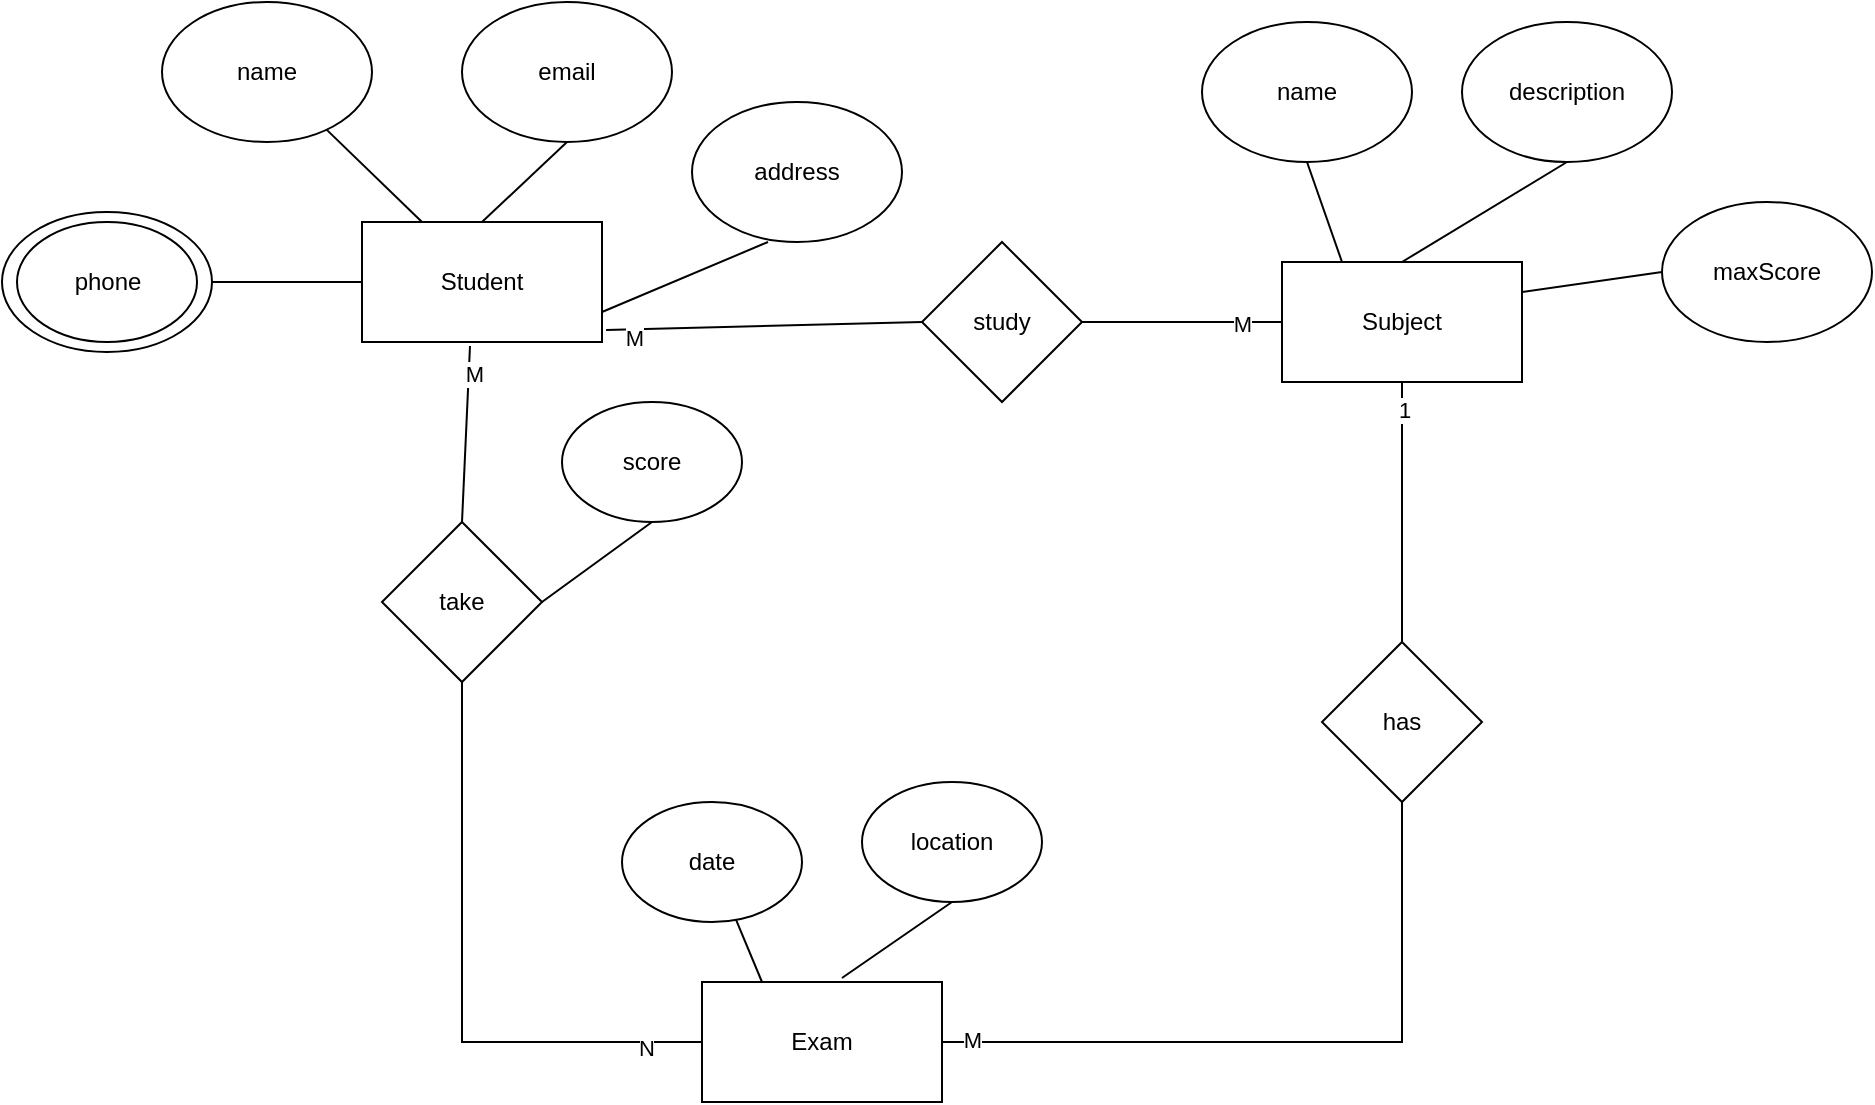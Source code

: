<mxfile version="28.2.5">
  <diagram name="Page-1" id="G6acMaaUmK4lrTPEUMow">
    <mxGraphModel dx="1722" dy="482" grid="1" gridSize="10" guides="1" tooltips="1" connect="1" arrows="1" fold="1" page="1" pageScale="1" pageWidth="850" pageHeight="1100" math="0" shadow="0">
      <root>
        <mxCell id="0" />
        <mxCell id="1" parent="0" />
        <mxCell id="JIsgXnV6Kc3v9w4ig88R-1" value="Student" style="rounded=0;whiteSpace=wrap;html=1;" vertex="1" parent="1">
          <mxGeometry x="40" y="160" width="120" height="60" as="geometry" />
        </mxCell>
        <mxCell id="JIsgXnV6Kc3v9w4ig88R-2" value="Subject" style="rounded=0;whiteSpace=wrap;html=1;" vertex="1" parent="1">
          <mxGeometry x="500" y="180" width="120" height="60" as="geometry" />
        </mxCell>
        <mxCell id="JIsgXnV6Kc3v9w4ig88R-3" value="Exam" style="rounded=0;whiteSpace=wrap;html=1;" vertex="1" parent="1">
          <mxGeometry x="210" y="540" width="120" height="60" as="geometry" />
        </mxCell>
        <mxCell id="JIsgXnV6Kc3v9w4ig88R-4" value="name" style="ellipse;whiteSpace=wrap;html=1;" vertex="1" parent="1">
          <mxGeometry x="-60" y="50" width="105" height="70" as="geometry" />
        </mxCell>
        <mxCell id="JIsgXnV6Kc3v9w4ig88R-5" value="email" style="ellipse;whiteSpace=wrap;html=1;" vertex="1" parent="1">
          <mxGeometry x="90" y="50" width="105" height="70" as="geometry" />
        </mxCell>
        <mxCell id="JIsgXnV6Kc3v9w4ig88R-6" value="" style="ellipse;whiteSpace=wrap;html=1;" vertex="1" parent="1">
          <mxGeometry x="-140" y="155" width="105" height="70" as="geometry" />
        </mxCell>
        <mxCell id="JIsgXnV6Kc3v9w4ig88R-7" value="phone" style="ellipse;whiteSpace=wrap;html=1;" vertex="1" parent="1">
          <mxGeometry x="-132.5" y="160" width="90" height="60" as="geometry" />
        </mxCell>
        <mxCell id="JIsgXnV6Kc3v9w4ig88R-8" value="" style="endArrow=none;html=1;rounded=0;exitX=0.25;exitY=0;exitDx=0;exitDy=0;" edge="1" parent="1" source="JIsgXnV6Kc3v9w4ig88R-1" target="JIsgXnV6Kc3v9w4ig88R-4">
          <mxGeometry width="50" height="50" relative="1" as="geometry">
            <mxPoint x="80" y="280" as="sourcePoint" />
            <mxPoint x="130" y="230" as="targetPoint" />
          </mxGeometry>
        </mxCell>
        <mxCell id="JIsgXnV6Kc3v9w4ig88R-9" value="" style="endArrow=none;html=1;rounded=0;entryX=0.5;entryY=1;entryDx=0;entryDy=0;exitX=0.5;exitY=0;exitDx=0;exitDy=0;" edge="1" parent="1" source="JIsgXnV6Kc3v9w4ig88R-1" target="JIsgXnV6Kc3v9w4ig88R-5">
          <mxGeometry width="50" height="50" relative="1" as="geometry">
            <mxPoint x="80" y="280" as="sourcePoint" />
            <mxPoint x="130" y="230" as="targetPoint" />
          </mxGeometry>
        </mxCell>
        <mxCell id="JIsgXnV6Kc3v9w4ig88R-10" value="" style="endArrow=none;html=1;rounded=0;entryX=1;entryY=0.5;entryDx=0;entryDy=0;exitX=0;exitY=0.5;exitDx=0;exitDy=0;" edge="1" parent="1" source="JIsgXnV6Kc3v9w4ig88R-1" target="JIsgXnV6Kc3v9w4ig88R-6">
          <mxGeometry width="50" height="50" relative="1" as="geometry">
            <mxPoint x="80" y="280" as="sourcePoint" />
            <mxPoint x="130" y="230" as="targetPoint" />
          </mxGeometry>
        </mxCell>
        <mxCell id="JIsgXnV6Kc3v9w4ig88R-11" value="name" style="ellipse;whiteSpace=wrap;html=1;" vertex="1" parent="1">
          <mxGeometry x="460" y="60" width="105" height="70" as="geometry" />
        </mxCell>
        <mxCell id="JIsgXnV6Kc3v9w4ig88R-12" value="" style="endArrow=none;html=1;rounded=0;entryX=0.5;entryY=1;entryDx=0;entryDy=0;exitX=0.25;exitY=0;exitDx=0;exitDy=0;" edge="1" parent="1" source="JIsgXnV6Kc3v9w4ig88R-2" target="JIsgXnV6Kc3v9w4ig88R-11">
          <mxGeometry width="50" height="50" relative="1" as="geometry">
            <mxPoint x="310" y="300" as="sourcePoint" />
            <mxPoint x="360" y="250" as="targetPoint" />
          </mxGeometry>
        </mxCell>
        <mxCell id="JIsgXnV6Kc3v9w4ig88R-13" value="date" style="ellipse;whiteSpace=wrap;html=1;" vertex="1" parent="1">
          <mxGeometry x="170" y="450" width="90" height="60" as="geometry" />
        </mxCell>
        <mxCell id="JIsgXnV6Kc3v9w4ig88R-14" value="score" style="ellipse;whiteSpace=wrap;html=1;" vertex="1" parent="1">
          <mxGeometry x="140" y="250" width="90" height="60" as="geometry" />
        </mxCell>
        <mxCell id="JIsgXnV6Kc3v9w4ig88R-15" value="" style="endArrow=none;html=1;rounded=0;exitX=0.25;exitY=0;exitDx=0;exitDy=0;" edge="1" parent="1" source="JIsgXnV6Kc3v9w4ig88R-3" target="JIsgXnV6Kc3v9w4ig88R-13">
          <mxGeometry width="50" height="50" relative="1" as="geometry">
            <mxPoint x="190" y="480" as="sourcePoint" />
            <mxPoint x="240" y="500" as="targetPoint" />
          </mxGeometry>
        </mxCell>
        <mxCell id="JIsgXnV6Kc3v9w4ig88R-16" value="" style="endArrow=none;html=1;rounded=0;entryX=0.5;entryY=1;entryDx=0;entryDy=0;exitX=1;exitY=0.5;exitDx=0;exitDy=0;" edge="1" parent="1" source="JIsgXnV6Kc3v9w4ig88R-28" target="JIsgXnV6Kc3v9w4ig88R-14">
          <mxGeometry width="50" height="50" relative="1" as="geometry">
            <mxPoint x="190" y="480" as="sourcePoint" />
            <mxPoint x="240" y="430" as="targetPoint" />
          </mxGeometry>
        </mxCell>
        <mxCell id="JIsgXnV6Kc3v9w4ig88R-17" value="study" style="rhombus;whiteSpace=wrap;html=1;" vertex="1" parent="1">
          <mxGeometry x="320" y="170" width="80" height="80" as="geometry" />
        </mxCell>
        <mxCell id="JIsgXnV6Kc3v9w4ig88R-18" value="description" style="ellipse;whiteSpace=wrap;html=1;" vertex="1" parent="1">
          <mxGeometry x="590" y="60" width="105" height="70" as="geometry" />
        </mxCell>
        <mxCell id="JIsgXnV6Kc3v9w4ig88R-19" value="" style="endArrow=none;html=1;rounded=0;entryX=0.5;entryY=1;entryDx=0;entryDy=0;exitX=0.5;exitY=0;exitDx=0;exitDy=0;" edge="1" parent="1" source="JIsgXnV6Kc3v9w4ig88R-2" target="JIsgXnV6Kc3v9w4ig88R-18">
          <mxGeometry width="50" height="50" relative="1" as="geometry">
            <mxPoint x="230" y="280" as="sourcePoint" />
            <mxPoint x="280" y="230" as="targetPoint" />
          </mxGeometry>
        </mxCell>
        <mxCell id="JIsgXnV6Kc3v9w4ig88R-20" value="address" style="ellipse;whiteSpace=wrap;html=1;" vertex="1" parent="1">
          <mxGeometry x="205" y="100" width="105" height="70" as="geometry" />
        </mxCell>
        <mxCell id="JIsgXnV6Kc3v9w4ig88R-21" value="" style="endArrow=none;html=1;rounded=0;exitX=1;exitY=0.75;exitDx=0;exitDy=0;entryX=0.362;entryY=1;entryDx=0;entryDy=0;entryPerimeter=0;" edge="1" parent="1" source="JIsgXnV6Kc3v9w4ig88R-1" target="JIsgXnV6Kc3v9w4ig88R-20">
          <mxGeometry width="50" height="50" relative="1" as="geometry">
            <mxPoint x="220" y="260" as="sourcePoint" />
            <mxPoint x="270" y="210" as="targetPoint" />
          </mxGeometry>
        </mxCell>
        <mxCell id="JIsgXnV6Kc3v9w4ig88R-22" value="maxScore" style="ellipse;whiteSpace=wrap;html=1;" vertex="1" parent="1">
          <mxGeometry x="690" y="150" width="105" height="70" as="geometry" />
        </mxCell>
        <mxCell id="JIsgXnV6Kc3v9w4ig88R-23" value="" style="endArrow=none;html=1;rounded=0;entryX=0;entryY=0.5;entryDx=0;entryDy=0;exitX=1;exitY=0.25;exitDx=0;exitDy=0;" edge="1" parent="1" source="JIsgXnV6Kc3v9w4ig88R-2" target="JIsgXnV6Kc3v9w4ig88R-22">
          <mxGeometry width="50" height="50" relative="1" as="geometry">
            <mxPoint x="390" y="280" as="sourcePoint" />
            <mxPoint x="440" y="230" as="targetPoint" />
          </mxGeometry>
        </mxCell>
        <mxCell id="JIsgXnV6Kc3v9w4ig88R-24" value="" style="endArrow=none;html=1;rounded=0;exitX=1.017;exitY=0.9;exitDx=0;exitDy=0;exitPerimeter=0;entryX=0;entryY=0.5;entryDx=0;entryDy=0;" edge="1" parent="1" source="JIsgXnV6Kc3v9w4ig88R-1" target="JIsgXnV6Kc3v9w4ig88R-17">
          <mxGeometry width="50" height="50" relative="1" as="geometry">
            <mxPoint x="380" y="140" as="sourcePoint" />
            <mxPoint x="430" y="90" as="targetPoint" />
          </mxGeometry>
        </mxCell>
        <mxCell id="JIsgXnV6Kc3v9w4ig88R-26" value="M" style="edgeLabel;html=1;align=center;verticalAlign=middle;resizable=0;points=[];" vertex="1" connectable="0" parent="JIsgXnV6Kc3v9w4ig88R-24">
          <mxGeometry x="-0.825" y="-4" relative="1" as="geometry">
            <mxPoint as="offset" />
          </mxGeometry>
        </mxCell>
        <mxCell id="JIsgXnV6Kc3v9w4ig88R-25" value="" style="endArrow=none;html=1;rounded=0;entryX=0;entryY=0.5;entryDx=0;entryDy=0;exitX=1;exitY=0.5;exitDx=0;exitDy=0;" edge="1" parent="1" source="JIsgXnV6Kc3v9w4ig88R-17" target="JIsgXnV6Kc3v9w4ig88R-2">
          <mxGeometry width="50" height="50" relative="1" as="geometry">
            <mxPoint x="380" y="140" as="sourcePoint" />
            <mxPoint x="430" y="90" as="targetPoint" />
          </mxGeometry>
        </mxCell>
        <mxCell id="JIsgXnV6Kc3v9w4ig88R-27" value="M" style="edgeLabel;html=1;align=center;verticalAlign=middle;resizable=0;points=[];" vertex="1" connectable="0" parent="JIsgXnV6Kc3v9w4ig88R-25">
          <mxGeometry x="0.6" y="-1" relative="1" as="geometry">
            <mxPoint as="offset" />
          </mxGeometry>
        </mxCell>
        <mxCell id="JIsgXnV6Kc3v9w4ig88R-28" value="take" style="rhombus;whiteSpace=wrap;html=1;" vertex="1" parent="1">
          <mxGeometry x="50" y="310" width="80" height="80" as="geometry" />
        </mxCell>
        <mxCell id="JIsgXnV6Kc3v9w4ig88R-29" value="" style="endArrow=none;html=1;rounded=0;entryX=0.45;entryY=1.033;entryDx=0;entryDy=0;entryPerimeter=0;exitX=0.5;exitY=0;exitDx=0;exitDy=0;" edge="1" parent="1" source="JIsgXnV6Kc3v9w4ig88R-28" target="JIsgXnV6Kc3v9w4ig88R-1">
          <mxGeometry width="50" height="50" relative="1" as="geometry">
            <mxPoint x="200" y="350" as="sourcePoint" />
            <mxPoint x="250" y="300" as="targetPoint" />
          </mxGeometry>
        </mxCell>
        <mxCell id="JIsgXnV6Kc3v9w4ig88R-31" value="M" style="edgeLabel;html=1;align=center;verticalAlign=middle;resizable=0;points=[];" vertex="1" connectable="0" parent="JIsgXnV6Kc3v9w4ig88R-29">
          <mxGeometry x="0.683" y="-2" relative="1" as="geometry">
            <mxPoint as="offset" />
          </mxGeometry>
        </mxCell>
        <mxCell id="JIsgXnV6Kc3v9w4ig88R-30" value="" style="endArrow=none;html=1;rounded=0;entryX=0.5;entryY=1;entryDx=0;entryDy=0;exitX=0;exitY=0.5;exitDx=0;exitDy=0;edgeStyle=orthogonalEdgeStyle;" edge="1" parent="1" source="JIsgXnV6Kc3v9w4ig88R-3" target="JIsgXnV6Kc3v9w4ig88R-28">
          <mxGeometry width="50" height="50" relative="1" as="geometry">
            <mxPoint x="200" y="590" as="sourcePoint" />
            <mxPoint x="250" y="540" as="targetPoint" />
          </mxGeometry>
        </mxCell>
        <mxCell id="JIsgXnV6Kc3v9w4ig88R-32" value="N" style="edgeLabel;html=1;align=center;verticalAlign=middle;resizable=0;points=[];" vertex="1" connectable="0" parent="JIsgXnV6Kc3v9w4ig88R-30">
          <mxGeometry x="-0.813" y="3" relative="1" as="geometry">
            <mxPoint as="offset" />
          </mxGeometry>
        </mxCell>
        <mxCell id="JIsgXnV6Kc3v9w4ig88R-33" value="has" style="rhombus;whiteSpace=wrap;html=1;" vertex="1" parent="1">
          <mxGeometry x="520" y="370" width="80" height="80" as="geometry" />
        </mxCell>
        <mxCell id="JIsgXnV6Kc3v9w4ig88R-34" value="" style="endArrow=none;html=1;rounded=0;entryX=0.5;entryY=1;entryDx=0;entryDy=0;exitX=0.5;exitY=0;exitDx=0;exitDy=0;" edge="1" parent="1" source="JIsgXnV6Kc3v9w4ig88R-33" target="JIsgXnV6Kc3v9w4ig88R-2">
          <mxGeometry width="50" height="50" relative="1" as="geometry">
            <mxPoint x="360" y="470" as="sourcePoint" />
            <mxPoint x="410" y="420" as="targetPoint" />
          </mxGeometry>
        </mxCell>
        <mxCell id="JIsgXnV6Kc3v9w4ig88R-36" value="1" style="edgeLabel;html=1;align=center;verticalAlign=middle;resizable=0;points=[];" vertex="1" connectable="0" parent="JIsgXnV6Kc3v9w4ig88R-34">
          <mxGeometry x="0.785" y="-1" relative="1" as="geometry">
            <mxPoint as="offset" />
          </mxGeometry>
        </mxCell>
        <mxCell id="JIsgXnV6Kc3v9w4ig88R-35" value="" style="endArrow=none;html=1;rounded=0;entryX=0.5;entryY=1;entryDx=0;entryDy=0;exitX=1;exitY=0.5;exitDx=0;exitDy=0;edgeStyle=orthogonalEdgeStyle;" edge="1" parent="1" source="JIsgXnV6Kc3v9w4ig88R-3" target="JIsgXnV6Kc3v9w4ig88R-33">
          <mxGeometry width="50" height="50" relative="1" as="geometry">
            <mxPoint x="360" y="470" as="sourcePoint" />
            <mxPoint x="410" y="420" as="targetPoint" />
          </mxGeometry>
        </mxCell>
        <mxCell id="JIsgXnV6Kc3v9w4ig88R-37" value="M" style="edgeLabel;html=1;align=center;verticalAlign=middle;resizable=0;points=[];" vertex="1" connectable="0" parent="JIsgXnV6Kc3v9w4ig88R-35">
          <mxGeometry x="-0.914" y="1" relative="1" as="geometry">
            <mxPoint as="offset" />
          </mxGeometry>
        </mxCell>
        <mxCell id="JIsgXnV6Kc3v9w4ig88R-38" value="location" style="ellipse;whiteSpace=wrap;html=1;" vertex="1" parent="1">
          <mxGeometry x="290" y="440" width="90" height="60" as="geometry" />
        </mxCell>
        <mxCell id="JIsgXnV6Kc3v9w4ig88R-39" value="" style="endArrow=none;html=1;rounded=0;entryX=0.5;entryY=1;entryDx=0;entryDy=0;exitX=0.583;exitY=-0.033;exitDx=0;exitDy=0;exitPerimeter=0;" edge="1" parent="1" source="JIsgXnV6Kc3v9w4ig88R-3" target="JIsgXnV6Kc3v9w4ig88R-38">
          <mxGeometry width="50" height="50" relative="1" as="geometry">
            <mxPoint x="280" y="410" as="sourcePoint" />
            <mxPoint x="330" y="360" as="targetPoint" />
          </mxGeometry>
        </mxCell>
      </root>
    </mxGraphModel>
  </diagram>
</mxfile>

